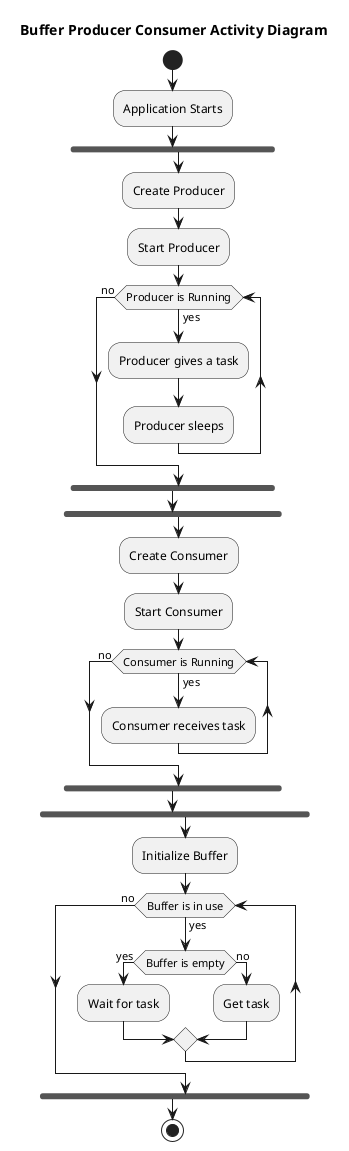@startuml
title Buffer Producer Consumer Activity Diagram

start

:Application Starts;

fork
  :Create Producer;
  :Start Producer;
  while (Producer is Running) is (yes)
    :Producer gives a task;
    :Producer sleeps;
  endwhile (no)
endfork

fork
  :Create Consumer;
  :Start Consumer;
  while (Consumer is Running) is (yes)
    :Consumer receives task;
  endwhile (no)
endfork

fork
  :Initialize Buffer;
  while (Buffer is in use) is (yes)
    if (Buffer is empty) then (yes)
      :Wait for task;
    else (no)
      :Get task;
    endif
  endwhile (no)
endfork

stop
@enduml
